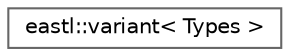 digraph "类继承关系图"
{
 // LATEX_PDF_SIZE
  bgcolor="transparent";
  edge [fontname=Helvetica,fontsize=10,labelfontname=Helvetica,labelfontsize=10];
  node [fontname=Helvetica,fontsize=10,shape=box,height=0.2,width=0.4];
  rankdir="LR";
  Node0 [id="Node000000",label="eastl::variant\< Types \>",height=0.2,width=0.4,color="grey40", fillcolor="white", style="filled",URL="$classeastl_1_1variant.html",tooltip=" "];
}
